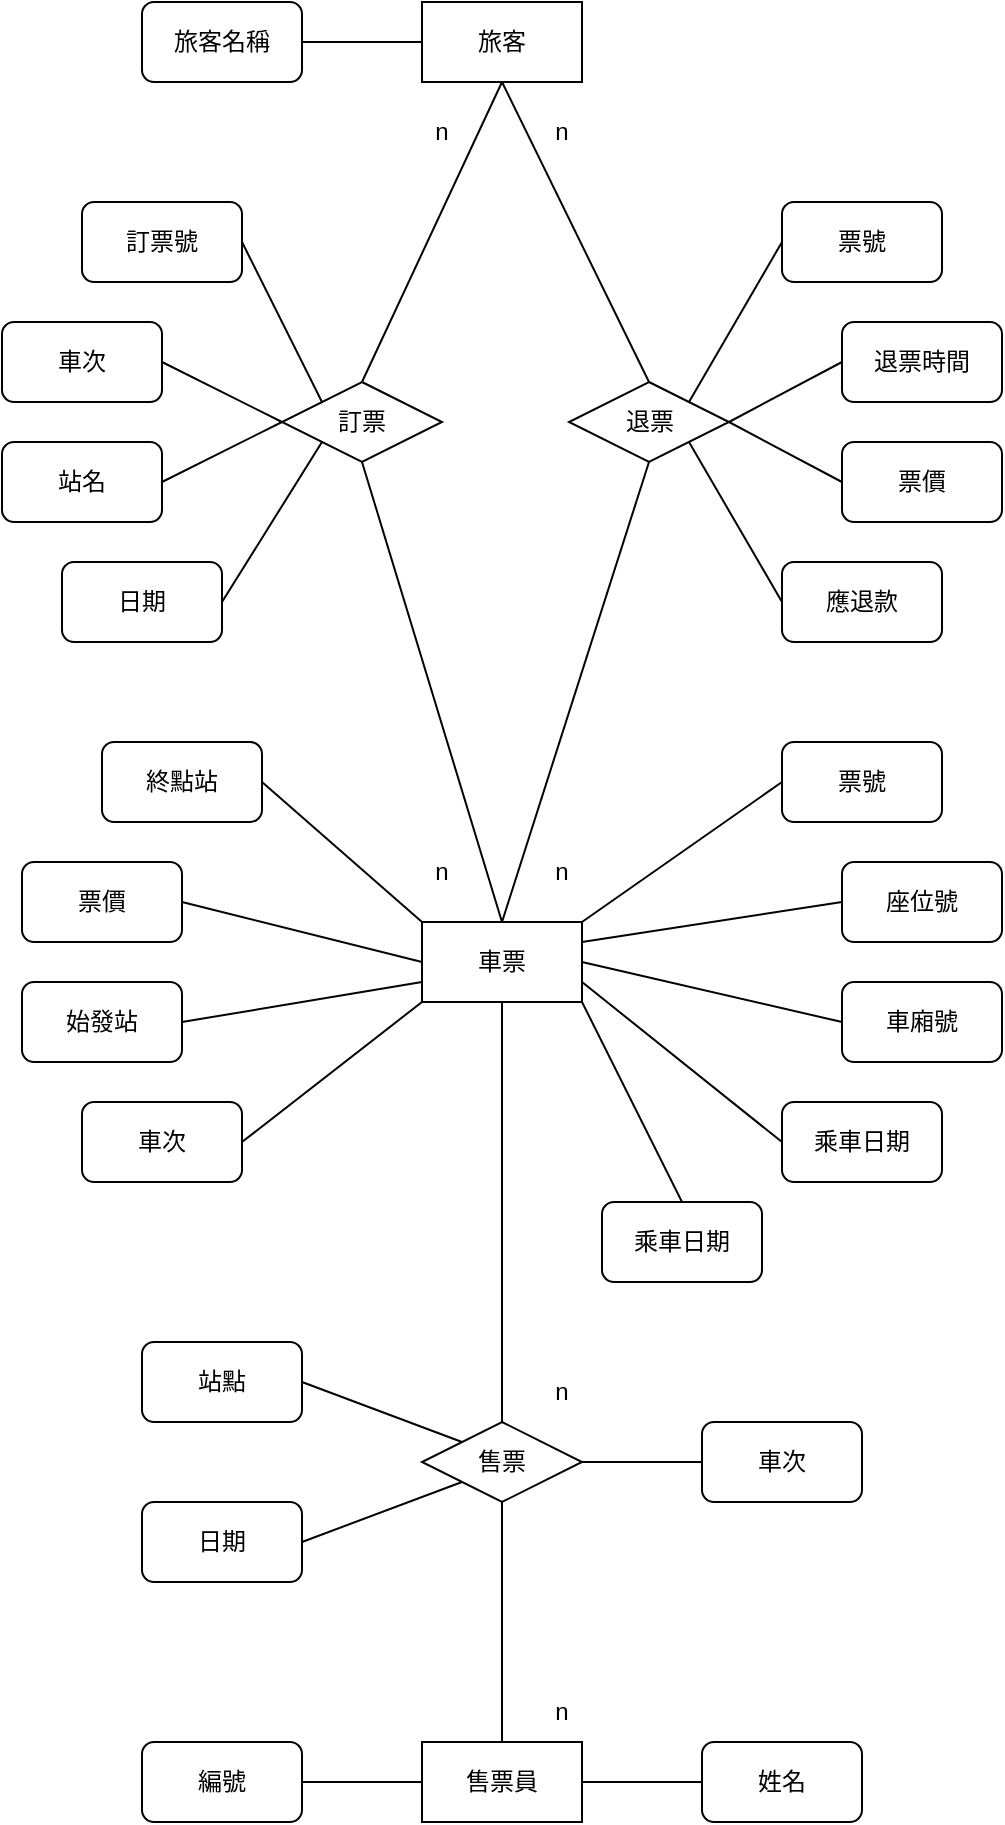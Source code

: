 <mxfile version="22.1.15" type="github">
  <diagram id="C5RBs43oDa-KdzZeNtuy" name="Page-1">
    <mxGraphModel dx="880" dy="560" grid="1" gridSize="10" guides="1" tooltips="1" connect="1" arrows="1" fold="1" page="1" pageScale="1" pageWidth="827" pageHeight="1169" math="0" shadow="0">
      <root>
        <mxCell id="WIyWlLk6GJQsqaUBKTNV-0" />
        <mxCell id="WIyWlLk6GJQsqaUBKTNV-1" parent="WIyWlLk6GJQsqaUBKTNV-0" />
        <mxCell id="sECFoUKWom8MG-wKqy8Z-0" value="旅客名稱" style="rounded=1;whiteSpace=wrap;html=1;" vertex="1" parent="WIyWlLk6GJQsqaUBKTNV-1">
          <mxGeometry x="160" y="60" width="80" height="40" as="geometry" />
        </mxCell>
        <mxCell id="sECFoUKWom8MG-wKqy8Z-1" value="應退款" style="rounded=1;whiteSpace=wrap;html=1;" vertex="1" parent="WIyWlLk6GJQsqaUBKTNV-1">
          <mxGeometry x="480" y="340" width="80" height="40" as="geometry" />
        </mxCell>
        <mxCell id="sECFoUKWom8MG-wKqy8Z-2" value="票價" style="rounded=1;whiteSpace=wrap;html=1;" vertex="1" parent="WIyWlLk6GJQsqaUBKTNV-1">
          <mxGeometry x="510" y="280" width="80" height="40" as="geometry" />
        </mxCell>
        <mxCell id="sECFoUKWom8MG-wKqy8Z-3" value="票號" style="rounded=1;whiteSpace=wrap;html=1;" vertex="1" parent="WIyWlLk6GJQsqaUBKTNV-1">
          <mxGeometry x="480" y="160" width="80" height="40" as="geometry" />
        </mxCell>
        <mxCell id="sECFoUKWom8MG-wKqy8Z-4" value="日期" style="rounded=1;whiteSpace=wrap;html=1;" vertex="1" parent="WIyWlLk6GJQsqaUBKTNV-1">
          <mxGeometry x="120" y="340" width="80" height="40" as="geometry" />
        </mxCell>
        <mxCell id="sECFoUKWom8MG-wKqy8Z-5" value="站名" style="rounded=1;whiteSpace=wrap;html=1;" vertex="1" parent="WIyWlLk6GJQsqaUBKTNV-1">
          <mxGeometry x="90" y="280" width="80" height="40" as="geometry" />
        </mxCell>
        <mxCell id="sECFoUKWom8MG-wKqy8Z-6" value="退票時間" style="rounded=1;whiteSpace=wrap;html=1;" vertex="1" parent="WIyWlLk6GJQsqaUBKTNV-1">
          <mxGeometry x="510" y="220" width="80" height="40" as="geometry" />
        </mxCell>
        <mxCell id="sECFoUKWom8MG-wKqy8Z-7" value="車次" style="rounded=1;whiteSpace=wrap;html=1;" vertex="1" parent="WIyWlLk6GJQsqaUBKTNV-1">
          <mxGeometry x="90" y="220" width="80" height="40" as="geometry" />
        </mxCell>
        <mxCell id="sECFoUKWom8MG-wKqy8Z-8" value="訂票號" style="rounded=1;whiteSpace=wrap;html=1;" vertex="1" parent="WIyWlLk6GJQsqaUBKTNV-1">
          <mxGeometry x="130" y="160" width="80" height="40" as="geometry" />
        </mxCell>
        <mxCell id="sECFoUKWom8MG-wKqy8Z-9" value="訂票" style="rhombus;whiteSpace=wrap;html=1;" vertex="1" parent="WIyWlLk6GJQsqaUBKTNV-1">
          <mxGeometry x="230" y="250" width="80" height="40" as="geometry" />
        </mxCell>
        <mxCell id="sECFoUKWom8MG-wKqy8Z-10" value="退票" style="rhombus;whiteSpace=wrap;html=1;" vertex="1" parent="WIyWlLk6GJQsqaUBKTNV-1">
          <mxGeometry x="373.5" y="250" width="80" height="40" as="geometry" />
        </mxCell>
        <mxCell id="sECFoUKWom8MG-wKqy8Z-12" value="旅客" style="rounded=0;whiteSpace=wrap;html=1;" vertex="1" parent="WIyWlLk6GJQsqaUBKTNV-1">
          <mxGeometry x="300" y="60" width="80" height="40" as="geometry" />
        </mxCell>
        <mxCell id="sECFoUKWom8MG-wKqy8Z-13" value="車票" style="rounded=0;whiteSpace=wrap;html=1;" vertex="1" parent="WIyWlLk6GJQsqaUBKTNV-1">
          <mxGeometry x="300" y="520" width="80" height="40" as="geometry" />
        </mxCell>
        <mxCell id="sECFoUKWom8MG-wKqy8Z-14" value="車次" style="rounded=1;whiteSpace=wrap;html=1;" vertex="1" parent="WIyWlLk6GJQsqaUBKTNV-1">
          <mxGeometry x="130" y="610" width="80" height="40" as="geometry" />
        </mxCell>
        <mxCell id="sECFoUKWom8MG-wKqy8Z-15" value="始發站" style="rounded=1;whiteSpace=wrap;html=1;" vertex="1" parent="WIyWlLk6GJQsqaUBKTNV-1">
          <mxGeometry x="100" y="550" width="80" height="40" as="geometry" />
        </mxCell>
        <mxCell id="sECFoUKWom8MG-wKqy8Z-16" value="票價" style="rounded=1;whiteSpace=wrap;html=1;" vertex="1" parent="WIyWlLk6GJQsqaUBKTNV-1">
          <mxGeometry x="100" y="490" width="80" height="40" as="geometry" />
        </mxCell>
        <mxCell id="sECFoUKWom8MG-wKqy8Z-17" value="終點站" style="rounded=1;whiteSpace=wrap;html=1;" vertex="1" parent="WIyWlLk6GJQsqaUBKTNV-1">
          <mxGeometry x="140" y="430" width="80" height="40" as="geometry" />
        </mxCell>
        <mxCell id="sECFoUKWom8MG-wKqy8Z-18" value="乘車日期" style="rounded=1;whiteSpace=wrap;html=1;" vertex="1" parent="WIyWlLk6GJQsqaUBKTNV-1">
          <mxGeometry x="480" y="610" width="80" height="40" as="geometry" />
        </mxCell>
        <mxCell id="sECFoUKWom8MG-wKqy8Z-19" value="車廂號" style="rounded=1;whiteSpace=wrap;html=1;" vertex="1" parent="WIyWlLk6GJQsqaUBKTNV-1">
          <mxGeometry x="510" y="550" width="80" height="40" as="geometry" />
        </mxCell>
        <mxCell id="sECFoUKWom8MG-wKqy8Z-20" value="票號" style="rounded=1;whiteSpace=wrap;html=1;" vertex="1" parent="WIyWlLk6GJQsqaUBKTNV-1">
          <mxGeometry x="480" y="430" width="80" height="40" as="geometry" />
        </mxCell>
        <mxCell id="sECFoUKWom8MG-wKqy8Z-21" value="座位號" style="rounded=1;whiteSpace=wrap;html=1;" vertex="1" parent="WIyWlLk6GJQsqaUBKTNV-1">
          <mxGeometry x="510" y="490" width="80" height="40" as="geometry" />
        </mxCell>
        <mxCell id="sECFoUKWom8MG-wKqy8Z-22" value="售票" style="rhombus;whiteSpace=wrap;html=1;" vertex="1" parent="WIyWlLk6GJQsqaUBKTNV-1">
          <mxGeometry x="300" y="770" width="80" height="40" as="geometry" />
        </mxCell>
        <mxCell id="sECFoUKWom8MG-wKqy8Z-23" value="日期" style="rounded=1;whiteSpace=wrap;html=1;" vertex="1" parent="WIyWlLk6GJQsqaUBKTNV-1">
          <mxGeometry x="160" y="810" width="80" height="40" as="geometry" />
        </mxCell>
        <mxCell id="sECFoUKWom8MG-wKqy8Z-24" value="站點" style="rounded=1;whiteSpace=wrap;html=1;" vertex="1" parent="WIyWlLk6GJQsqaUBKTNV-1">
          <mxGeometry x="160" y="730" width="80" height="40" as="geometry" />
        </mxCell>
        <mxCell id="sECFoUKWom8MG-wKqy8Z-25" value="車次" style="rounded=1;whiteSpace=wrap;html=1;" vertex="1" parent="WIyWlLk6GJQsqaUBKTNV-1">
          <mxGeometry x="440" y="770" width="80" height="40" as="geometry" />
        </mxCell>
        <mxCell id="sECFoUKWom8MG-wKqy8Z-26" value="售票員" style="rounded=0;whiteSpace=wrap;html=1;" vertex="1" parent="WIyWlLk6GJQsqaUBKTNV-1">
          <mxGeometry x="300" y="930" width="80" height="40" as="geometry" />
        </mxCell>
        <mxCell id="sECFoUKWom8MG-wKqy8Z-27" value="編號" style="rounded=1;whiteSpace=wrap;html=1;" vertex="1" parent="WIyWlLk6GJQsqaUBKTNV-1">
          <mxGeometry x="160" y="930" width="80" height="40" as="geometry" />
        </mxCell>
        <mxCell id="sECFoUKWom8MG-wKqy8Z-28" value="姓名" style="rounded=1;whiteSpace=wrap;html=1;" vertex="1" parent="WIyWlLk6GJQsqaUBKTNV-1">
          <mxGeometry x="440" y="930" width="80" height="40" as="geometry" />
        </mxCell>
        <mxCell id="sECFoUKWom8MG-wKqy8Z-29" value="乘車日期" style="rounded=1;whiteSpace=wrap;html=1;" vertex="1" parent="WIyWlLk6GJQsqaUBKTNV-1">
          <mxGeometry x="390" y="660" width="80" height="40" as="geometry" />
        </mxCell>
        <mxCell id="sECFoUKWom8MG-wKqy8Z-31" value="" style="endArrow=none;html=1;rounded=0;exitX=1;exitY=0.5;exitDx=0;exitDy=0;entryX=0;entryY=0.5;entryDx=0;entryDy=0;" edge="1" parent="WIyWlLk6GJQsqaUBKTNV-1" source="sECFoUKWom8MG-wKqy8Z-0" target="sECFoUKWom8MG-wKqy8Z-12">
          <mxGeometry width="50" height="50" relative="1" as="geometry">
            <mxPoint x="390" y="220" as="sourcePoint" />
            <mxPoint x="440" y="170" as="targetPoint" />
          </mxGeometry>
        </mxCell>
        <mxCell id="sECFoUKWom8MG-wKqy8Z-32" value="" style="endArrow=none;html=1;rounded=0;exitX=0.5;exitY=0;exitDx=0;exitDy=0;entryX=0.5;entryY=1;entryDx=0;entryDy=0;" edge="1" parent="WIyWlLk6GJQsqaUBKTNV-1" source="sECFoUKWom8MG-wKqy8Z-9" target="sECFoUKWom8MG-wKqy8Z-12">
          <mxGeometry width="50" height="50" relative="1" as="geometry">
            <mxPoint x="390" y="220" as="sourcePoint" />
            <mxPoint x="440" y="170" as="targetPoint" />
          </mxGeometry>
        </mxCell>
        <mxCell id="sECFoUKWom8MG-wKqy8Z-33" value="" style="endArrow=none;html=1;rounded=0;exitX=0.5;exitY=0;exitDx=0;exitDy=0;entryX=0.5;entryY=1;entryDx=0;entryDy=0;" edge="1" parent="WIyWlLk6GJQsqaUBKTNV-1" source="sECFoUKWom8MG-wKqy8Z-10" target="sECFoUKWom8MG-wKqy8Z-12">
          <mxGeometry width="50" height="50" relative="1" as="geometry">
            <mxPoint x="390" y="220" as="sourcePoint" />
            <mxPoint x="440" y="170" as="targetPoint" />
          </mxGeometry>
        </mxCell>
        <mxCell id="sECFoUKWom8MG-wKqy8Z-34" value="" style="endArrow=none;html=1;rounded=0;exitX=1;exitY=0.5;exitDx=0;exitDy=0;entryX=0;entryY=0;entryDx=0;entryDy=0;" edge="1" parent="WIyWlLk6GJQsqaUBKTNV-1" source="sECFoUKWom8MG-wKqy8Z-8" target="sECFoUKWom8MG-wKqy8Z-9">
          <mxGeometry width="50" height="50" relative="1" as="geometry">
            <mxPoint x="390" y="220" as="sourcePoint" />
            <mxPoint x="440" y="170" as="targetPoint" />
          </mxGeometry>
        </mxCell>
        <mxCell id="sECFoUKWom8MG-wKqy8Z-35" value="" style="endArrow=none;html=1;rounded=0;exitX=1;exitY=0.5;exitDx=0;exitDy=0;entryX=0;entryY=0.5;entryDx=0;entryDy=0;" edge="1" parent="WIyWlLk6GJQsqaUBKTNV-1" source="sECFoUKWom8MG-wKqy8Z-7" target="sECFoUKWom8MG-wKqy8Z-9">
          <mxGeometry width="50" height="50" relative="1" as="geometry">
            <mxPoint x="390" y="220" as="sourcePoint" />
            <mxPoint x="440" y="170" as="targetPoint" />
          </mxGeometry>
        </mxCell>
        <mxCell id="sECFoUKWom8MG-wKqy8Z-36" value="" style="endArrow=none;html=1;rounded=0;exitX=1;exitY=0.5;exitDx=0;exitDy=0;entryX=0;entryY=0.5;entryDx=0;entryDy=0;" edge="1" parent="WIyWlLk6GJQsqaUBKTNV-1" source="sECFoUKWom8MG-wKqy8Z-5" target="sECFoUKWom8MG-wKqy8Z-9">
          <mxGeometry width="50" height="50" relative="1" as="geometry">
            <mxPoint x="390" y="220" as="sourcePoint" />
            <mxPoint x="440" y="170" as="targetPoint" />
          </mxGeometry>
        </mxCell>
        <mxCell id="sECFoUKWom8MG-wKqy8Z-37" value="" style="endArrow=none;html=1;rounded=0;exitX=1;exitY=0.5;exitDx=0;exitDy=0;entryX=0;entryY=1;entryDx=0;entryDy=0;" edge="1" parent="WIyWlLk6GJQsqaUBKTNV-1" source="sECFoUKWom8MG-wKqy8Z-4" target="sECFoUKWom8MG-wKqy8Z-9">
          <mxGeometry width="50" height="50" relative="1" as="geometry">
            <mxPoint x="390" y="220" as="sourcePoint" />
            <mxPoint x="440" y="170" as="targetPoint" />
          </mxGeometry>
        </mxCell>
        <mxCell id="sECFoUKWom8MG-wKqy8Z-38" value="" style="endArrow=none;html=1;rounded=0;exitX=0;exitY=0.5;exitDx=0;exitDy=0;entryX=1;entryY=0;entryDx=0;entryDy=0;" edge="1" parent="WIyWlLk6GJQsqaUBKTNV-1" source="sECFoUKWom8MG-wKqy8Z-3" target="sECFoUKWom8MG-wKqy8Z-10">
          <mxGeometry width="50" height="50" relative="1" as="geometry">
            <mxPoint x="390" y="220" as="sourcePoint" />
            <mxPoint x="440" y="170" as="targetPoint" />
          </mxGeometry>
        </mxCell>
        <mxCell id="sECFoUKWom8MG-wKqy8Z-39" value="" style="endArrow=none;html=1;rounded=0;exitX=1;exitY=1;exitDx=0;exitDy=0;entryX=0;entryY=0.5;entryDx=0;entryDy=0;" edge="1" parent="WIyWlLk6GJQsqaUBKTNV-1" source="sECFoUKWom8MG-wKqy8Z-10" target="sECFoUKWom8MG-wKqy8Z-1">
          <mxGeometry width="50" height="50" relative="1" as="geometry">
            <mxPoint x="390" y="220" as="sourcePoint" />
            <mxPoint x="440" y="170" as="targetPoint" />
          </mxGeometry>
        </mxCell>
        <mxCell id="sECFoUKWom8MG-wKqy8Z-40" value="" style="endArrow=none;html=1;rounded=0;exitX=1;exitY=0.5;exitDx=0;exitDy=0;entryX=0;entryY=0.5;entryDx=0;entryDy=0;" edge="1" parent="WIyWlLk6GJQsqaUBKTNV-1" source="sECFoUKWom8MG-wKqy8Z-10" target="sECFoUKWom8MG-wKqy8Z-6">
          <mxGeometry width="50" height="50" relative="1" as="geometry">
            <mxPoint x="390" y="220" as="sourcePoint" />
            <mxPoint x="440" y="170" as="targetPoint" />
          </mxGeometry>
        </mxCell>
        <mxCell id="sECFoUKWom8MG-wKqy8Z-41" value="" style="endArrow=none;html=1;rounded=0;exitX=1;exitY=0.5;exitDx=0;exitDy=0;entryX=0;entryY=0.5;entryDx=0;entryDy=0;" edge="1" parent="WIyWlLk6GJQsqaUBKTNV-1" source="sECFoUKWom8MG-wKqy8Z-10" target="sECFoUKWom8MG-wKqy8Z-2">
          <mxGeometry width="50" height="50" relative="1" as="geometry">
            <mxPoint x="390" y="220" as="sourcePoint" />
            <mxPoint x="440" y="170" as="targetPoint" />
          </mxGeometry>
        </mxCell>
        <mxCell id="sECFoUKWom8MG-wKqy8Z-42" value="" style="endArrow=none;html=1;rounded=0;exitX=0.5;exitY=1;exitDx=0;exitDy=0;entryX=0.5;entryY=0;entryDx=0;entryDy=0;" edge="1" parent="WIyWlLk6GJQsqaUBKTNV-1" source="sECFoUKWom8MG-wKqy8Z-9" target="sECFoUKWom8MG-wKqy8Z-13">
          <mxGeometry width="50" height="50" relative="1" as="geometry">
            <mxPoint x="390" y="320" as="sourcePoint" />
            <mxPoint x="440" y="270" as="targetPoint" />
          </mxGeometry>
        </mxCell>
        <mxCell id="sECFoUKWom8MG-wKqy8Z-43" value="" style="endArrow=none;html=1;rounded=0;exitX=0.5;exitY=0;exitDx=0;exitDy=0;entryX=0.5;entryY=1;entryDx=0;entryDy=0;" edge="1" parent="WIyWlLk6GJQsqaUBKTNV-1" source="sECFoUKWom8MG-wKqy8Z-13" target="sECFoUKWom8MG-wKqy8Z-10">
          <mxGeometry width="50" height="50" relative="1" as="geometry">
            <mxPoint x="390" y="320" as="sourcePoint" />
            <mxPoint x="440" y="270" as="targetPoint" />
          </mxGeometry>
        </mxCell>
        <mxCell id="sECFoUKWom8MG-wKqy8Z-44" value="" style="endArrow=none;html=1;rounded=0;exitX=1;exitY=0.5;exitDx=0;exitDy=0;entryX=0;entryY=0;entryDx=0;entryDy=0;" edge="1" parent="WIyWlLk6GJQsqaUBKTNV-1" source="sECFoUKWom8MG-wKqy8Z-17" target="sECFoUKWom8MG-wKqy8Z-13">
          <mxGeometry width="50" height="50" relative="1" as="geometry">
            <mxPoint x="390" y="620" as="sourcePoint" />
            <mxPoint x="440" y="570" as="targetPoint" />
          </mxGeometry>
        </mxCell>
        <mxCell id="sECFoUKWom8MG-wKqy8Z-45" value="" style="endArrow=none;html=1;rounded=0;exitX=1;exitY=0.5;exitDx=0;exitDy=0;" edge="1" parent="WIyWlLk6GJQsqaUBKTNV-1" source="sECFoUKWom8MG-wKqy8Z-16">
          <mxGeometry width="50" height="50" relative="1" as="geometry">
            <mxPoint x="390" y="620" as="sourcePoint" />
            <mxPoint x="300" y="540" as="targetPoint" />
          </mxGeometry>
        </mxCell>
        <mxCell id="sECFoUKWom8MG-wKqy8Z-46" value="" style="endArrow=none;html=1;rounded=0;exitX=1;exitY=0.5;exitDx=0;exitDy=0;entryX=0;entryY=0.75;entryDx=0;entryDy=0;" edge="1" parent="WIyWlLk6GJQsqaUBKTNV-1" source="sECFoUKWom8MG-wKqy8Z-15" target="sECFoUKWom8MG-wKqy8Z-13">
          <mxGeometry width="50" height="50" relative="1" as="geometry">
            <mxPoint x="390" y="620" as="sourcePoint" />
            <mxPoint x="440" y="570" as="targetPoint" />
          </mxGeometry>
        </mxCell>
        <mxCell id="sECFoUKWom8MG-wKqy8Z-47" value="" style="endArrow=none;html=1;rounded=0;entryX=0;entryY=1;entryDx=0;entryDy=0;exitX=1;exitY=0.5;exitDx=0;exitDy=0;" edge="1" parent="WIyWlLk6GJQsqaUBKTNV-1" source="sECFoUKWom8MG-wKqy8Z-14" target="sECFoUKWom8MG-wKqy8Z-13">
          <mxGeometry width="50" height="50" relative="1" as="geometry">
            <mxPoint x="390" y="620" as="sourcePoint" />
            <mxPoint x="440" y="570" as="targetPoint" />
          </mxGeometry>
        </mxCell>
        <mxCell id="sECFoUKWom8MG-wKqy8Z-48" value="" style="endArrow=none;html=1;rounded=0;exitX=1;exitY=1;exitDx=0;exitDy=0;entryX=0.5;entryY=0;entryDx=0;entryDy=0;" edge="1" parent="WIyWlLk6GJQsqaUBKTNV-1" source="sECFoUKWom8MG-wKqy8Z-13" target="sECFoUKWom8MG-wKqy8Z-29">
          <mxGeometry width="50" height="50" relative="1" as="geometry">
            <mxPoint x="390" y="620" as="sourcePoint" />
            <mxPoint x="440" y="570" as="targetPoint" />
          </mxGeometry>
        </mxCell>
        <mxCell id="sECFoUKWom8MG-wKqy8Z-49" value="" style="endArrow=none;html=1;rounded=0;exitX=1;exitY=0.75;exitDx=0;exitDy=0;entryX=0;entryY=0.5;entryDx=0;entryDy=0;" edge="1" parent="WIyWlLk6GJQsqaUBKTNV-1" source="sECFoUKWom8MG-wKqy8Z-13" target="sECFoUKWom8MG-wKqy8Z-18">
          <mxGeometry width="50" height="50" relative="1" as="geometry">
            <mxPoint x="390" y="620" as="sourcePoint" />
            <mxPoint x="440" y="570" as="targetPoint" />
          </mxGeometry>
        </mxCell>
        <mxCell id="sECFoUKWom8MG-wKqy8Z-50" value="" style="endArrow=none;html=1;rounded=0;exitX=1;exitY=0.5;exitDx=0;exitDy=0;entryX=0;entryY=0.5;entryDx=0;entryDy=0;" edge="1" parent="WIyWlLk6GJQsqaUBKTNV-1" source="sECFoUKWom8MG-wKqy8Z-13" target="sECFoUKWom8MG-wKqy8Z-19">
          <mxGeometry width="50" height="50" relative="1" as="geometry">
            <mxPoint x="390" y="620" as="sourcePoint" />
            <mxPoint x="440" y="570" as="targetPoint" />
          </mxGeometry>
        </mxCell>
        <mxCell id="sECFoUKWom8MG-wKqy8Z-51" value="" style="endArrow=none;html=1;rounded=0;exitX=1;exitY=0.25;exitDx=0;exitDy=0;entryX=0;entryY=0.5;entryDx=0;entryDy=0;" edge="1" parent="WIyWlLk6GJQsqaUBKTNV-1" source="sECFoUKWom8MG-wKqy8Z-13" target="sECFoUKWom8MG-wKqy8Z-21">
          <mxGeometry width="50" height="50" relative="1" as="geometry">
            <mxPoint x="390" y="620" as="sourcePoint" />
            <mxPoint x="440" y="570" as="targetPoint" />
          </mxGeometry>
        </mxCell>
        <mxCell id="sECFoUKWom8MG-wKqy8Z-52" value="" style="endArrow=none;html=1;rounded=0;exitX=1;exitY=0;exitDx=0;exitDy=0;entryX=0;entryY=0.5;entryDx=0;entryDy=0;" edge="1" parent="WIyWlLk6GJQsqaUBKTNV-1" source="sECFoUKWom8MG-wKqy8Z-13" target="sECFoUKWom8MG-wKqy8Z-20">
          <mxGeometry width="50" height="50" relative="1" as="geometry">
            <mxPoint x="390" y="620" as="sourcePoint" />
            <mxPoint x="440" y="570" as="targetPoint" />
          </mxGeometry>
        </mxCell>
        <mxCell id="sECFoUKWom8MG-wKqy8Z-53" value="" style="endArrow=none;html=1;rounded=0;exitX=0.5;exitY=0;exitDx=0;exitDy=0;entryX=0.5;entryY=1;entryDx=0;entryDy=0;" edge="1" parent="WIyWlLk6GJQsqaUBKTNV-1" source="sECFoUKWom8MG-wKqy8Z-22" target="sECFoUKWom8MG-wKqy8Z-13">
          <mxGeometry width="50" height="50" relative="1" as="geometry">
            <mxPoint x="390" y="820" as="sourcePoint" />
            <mxPoint x="440" y="770" as="targetPoint" />
          </mxGeometry>
        </mxCell>
        <mxCell id="sECFoUKWom8MG-wKqy8Z-54" value="" style="endArrow=none;html=1;rounded=0;exitX=0.5;exitY=1;exitDx=0;exitDy=0;" edge="1" parent="WIyWlLk6GJQsqaUBKTNV-1" source="sECFoUKWom8MG-wKqy8Z-22" target="sECFoUKWom8MG-wKqy8Z-26">
          <mxGeometry width="50" height="50" relative="1" as="geometry">
            <mxPoint x="390" y="820" as="sourcePoint" />
            <mxPoint x="440" y="770" as="targetPoint" />
          </mxGeometry>
        </mxCell>
        <mxCell id="sECFoUKWom8MG-wKqy8Z-55" value="" style="endArrow=none;html=1;rounded=0;exitX=1;exitY=0.5;exitDx=0;exitDy=0;entryX=0;entryY=0;entryDx=0;entryDy=0;" edge="1" parent="WIyWlLk6GJQsqaUBKTNV-1" source="sECFoUKWom8MG-wKqy8Z-24" target="sECFoUKWom8MG-wKqy8Z-22">
          <mxGeometry width="50" height="50" relative="1" as="geometry">
            <mxPoint x="390" y="820" as="sourcePoint" />
            <mxPoint x="440" y="770" as="targetPoint" />
          </mxGeometry>
        </mxCell>
        <mxCell id="sECFoUKWom8MG-wKqy8Z-56" value="" style="endArrow=none;html=1;rounded=0;exitX=1;exitY=0.5;exitDx=0;exitDy=0;entryX=0;entryY=1;entryDx=0;entryDy=0;" edge="1" parent="WIyWlLk6GJQsqaUBKTNV-1" source="sECFoUKWom8MG-wKqy8Z-23" target="sECFoUKWom8MG-wKqy8Z-22">
          <mxGeometry width="50" height="50" relative="1" as="geometry">
            <mxPoint x="390" y="820" as="sourcePoint" />
            <mxPoint x="440" y="770" as="targetPoint" />
          </mxGeometry>
        </mxCell>
        <mxCell id="sECFoUKWom8MG-wKqy8Z-57" value="" style="endArrow=none;html=1;rounded=0;exitX=1;exitY=0.5;exitDx=0;exitDy=0;entryX=0;entryY=0.5;entryDx=0;entryDy=0;" edge="1" parent="WIyWlLk6GJQsqaUBKTNV-1" source="sECFoUKWom8MG-wKqy8Z-22" target="sECFoUKWom8MG-wKqy8Z-25">
          <mxGeometry width="50" height="50" relative="1" as="geometry">
            <mxPoint x="390" y="820" as="sourcePoint" />
            <mxPoint x="440" y="770" as="targetPoint" />
          </mxGeometry>
        </mxCell>
        <mxCell id="sECFoUKWom8MG-wKqy8Z-58" value="" style="endArrow=none;html=1;rounded=0;exitX=1;exitY=0.5;exitDx=0;exitDy=0;entryX=0;entryY=0.5;entryDx=0;entryDy=0;" edge="1" parent="WIyWlLk6GJQsqaUBKTNV-1" source="sECFoUKWom8MG-wKqy8Z-27" target="sECFoUKWom8MG-wKqy8Z-26">
          <mxGeometry width="50" height="50" relative="1" as="geometry">
            <mxPoint x="390" y="820" as="sourcePoint" />
            <mxPoint x="440" y="770" as="targetPoint" />
          </mxGeometry>
        </mxCell>
        <mxCell id="sECFoUKWom8MG-wKqy8Z-59" value="" style="endArrow=none;html=1;rounded=0;exitX=1;exitY=0.5;exitDx=0;exitDy=0;entryX=0;entryY=0.5;entryDx=0;entryDy=0;" edge="1" parent="WIyWlLk6GJQsqaUBKTNV-1" source="sECFoUKWom8MG-wKqy8Z-26" target="sECFoUKWom8MG-wKqy8Z-28">
          <mxGeometry width="50" height="50" relative="1" as="geometry">
            <mxPoint x="390" y="820" as="sourcePoint" />
            <mxPoint x="440" y="770" as="targetPoint" />
          </mxGeometry>
        </mxCell>
        <mxCell id="sECFoUKWom8MG-wKqy8Z-60" value="n" style="text;html=1;strokeColor=none;fillColor=none;align=center;verticalAlign=middle;whiteSpace=wrap;rounded=0;" vertex="1" parent="WIyWlLk6GJQsqaUBKTNV-1">
          <mxGeometry x="340" y="900" width="60" height="30" as="geometry" />
        </mxCell>
        <mxCell id="sECFoUKWom8MG-wKqy8Z-61" value="n" style="text;html=1;strokeColor=none;fillColor=none;align=center;verticalAlign=middle;whiteSpace=wrap;rounded=0;" vertex="1" parent="WIyWlLk6GJQsqaUBKTNV-1">
          <mxGeometry x="340" y="740" width="60" height="30" as="geometry" />
        </mxCell>
        <mxCell id="sECFoUKWom8MG-wKqy8Z-62" value="n" style="text;html=1;strokeColor=none;fillColor=none;align=center;verticalAlign=middle;whiteSpace=wrap;rounded=0;" vertex="1" parent="WIyWlLk6GJQsqaUBKTNV-1">
          <mxGeometry x="340" y="480" width="60" height="30" as="geometry" />
        </mxCell>
        <mxCell id="sECFoUKWom8MG-wKqy8Z-63" value="n" style="text;html=1;strokeColor=none;fillColor=none;align=center;verticalAlign=middle;whiteSpace=wrap;rounded=0;" vertex="1" parent="WIyWlLk6GJQsqaUBKTNV-1">
          <mxGeometry x="280" y="480" width="60" height="30" as="geometry" />
        </mxCell>
        <mxCell id="sECFoUKWom8MG-wKqy8Z-64" value="n" style="text;html=1;strokeColor=none;fillColor=none;align=center;verticalAlign=middle;whiteSpace=wrap;rounded=0;" vertex="1" parent="WIyWlLk6GJQsqaUBKTNV-1">
          <mxGeometry x="340" y="110" width="60" height="30" as="geometry" />
        </mxCell>
        <mxCell id="sECFoUKWom8MG-wKqy8Z-65" value="n" style="text;html=1;strokeColor=none;fillColor=none;align=center;verticalAlign=middle;whiteSpace=wrap;rounded=0;" vertex="1" parent="WIyWlLk6GJQsqaUBKTNV-1">
          <mxGeometry x="280" y="110" width="60" height="30" as="geometry" />
        </mxCell>
      </root>
    </mxGraphModel>
  </diagram>
</mxfile>
